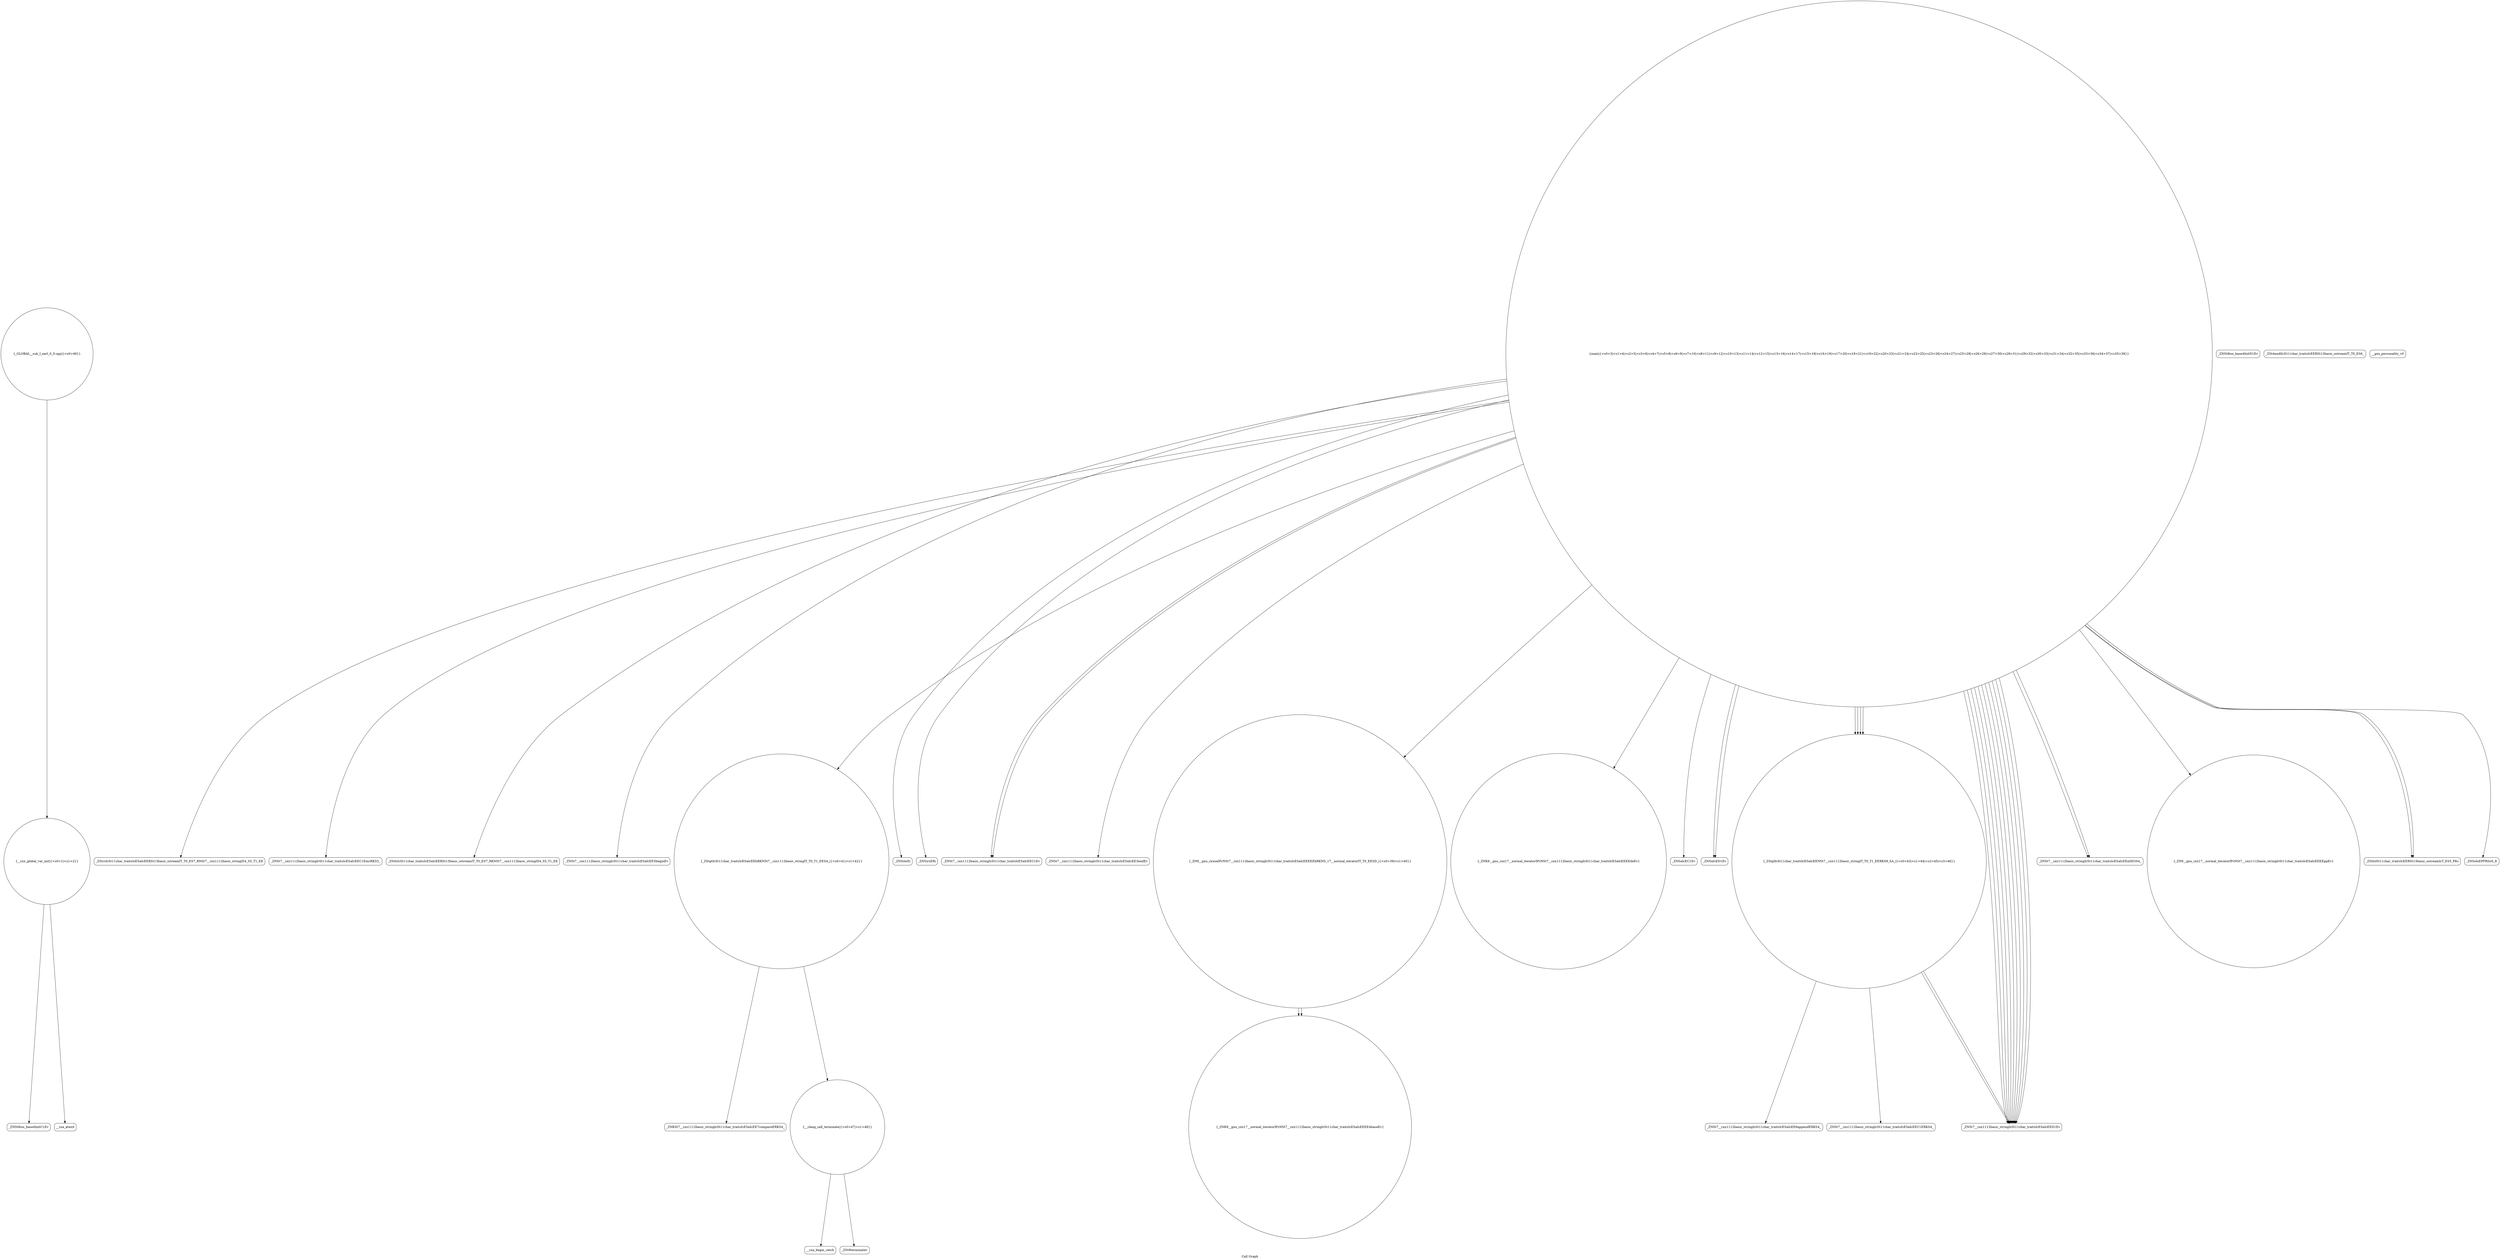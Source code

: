 digraph "Call Graph" {
	label="Call Graph";

	Node0x561bc512e110 [shape=record,shape=circle,label="{__cxx_global_var_init|{<s0>1|<s1>2}}"];
	Node0x561bc512e110:s0 -> Node0x561bc512e190[color=black];
	Node0x561bc512e110:s1 -> Node0x561bc519ff90[color=black];
	Node0x561bc51a0b10 [shape=record,shape=circle,label="{_ZNK9__gnu_cxx17__normal_iteratorIPcNSt7__cxx1112basic_stringIcSt11char_traitsIcESaIcEEEE4baseEv}"];
	Node0x561bc51a0190 [shape=record,shape=Mrecord,label="{_ZStrsIcSt11char_traitsIcESaIcEERSt13basic_istreamIT_T0_ES7_RNSt7__cxx1112basic_stringIS4_S5_T1_EE}"];
	Node0x561bc51a0e90 [shape=record,shape=circle,label="{_GLOBAL__sub_I_earl_0_0.cpp|{<s0>49}}"];
	Node0x561bc51a0e90:s0 -> Node0x561bc512e110[color=black];
	Node0x561bc51a0510 [shape=record,shape=Mrecord,label="{_ZNSt7__cxx1112basic_stringIcSt11char_traitsIcESaIcEEC1EmcRKS3_}"];
	Node0x561bc51a0890 [shape=record,shape=Mrecord,label="{_ZStlsIcSt11char_traitsIcESaIcEERSt13basic_ostreamIT_T0_ES7_RKNSt7__cxx1112basic_stringIS4_S5_T1_EE}"];
	Node0x561bc519ff10 [shape=record,shape=Mrecord,label="{_ZNSt8ios_base4InitD1Ev}"];
	Node0x561bc51a0c10 [shape=record,shape=Mrecord,label="{_ZNSt7__cxx1112basic_stringIcSt11char_traitsIcESaIcEE6appendERKS4_}"];
	Node0x561bc51a0290 [shape=record,shape=Mrecord,label="{_ZNSt7__cxx1112basic_stringIcSt11char_traitsIcESaIcEE5beginEv}"];
	Node0x561bc51a0610 [shape=record,shape=circle,label="{_ZStgtIcSt11char_traitsIcESaIcEEbRKNSt7__cxx1112basic_stringIT_T0_T1_EESA_|{<s0>41|<s1>42}}"];
	Node0x561bc51a0610:s0 -> Node0x561bc51a0c90[color=black];
	Node0x561bc51a0610:s1 -> Node0x561bc51a0d10[color=black];
	Node0x561bc51a0990 [shape=record,shape=Mrecord,label="{_ZNSolsEi}"];
	Node0x561bc51a0010 [shape=record,shape=circle,label="{main|{<s0>3|<s1>4|<s2>5|<s3>6|<s4>7|<s5>8|<s6>9|<s7>10|<s8>11|<s9>12|<s10>13|<s11>14|<s12>15|<s13>16|<s14>17|<s15>18|<s16>19|<s17>20|<s18>21|<s19>22|<s20>23|<s21>24|<s22>25|<s23>26|<s24>27|<s25>28|<s26>29|<s27>30|<s28>31|<s29>32|<s30>33|<s31>34|<s32>35|<s33>36|<s34>37|<s35>38}}"];
	Node0x561bc51a0010:s0 -> Node0x561bc51a0090[color=black];
	Node0x561bc51a0010:s1 -> Node0x561bc51a0110[color=black];
	Node0x561bc51a0010:s2 -> Node0x561bc51a0110[color=black];
	Node0x561bc51a0010:s3 -> Node0x561bc51a0190[color=black];
	Node0x561bc51a0010:s4 -> Node0x561bc51a0290[color=black];
	Node0x561bc51a0010:s5 -> Node0x561bc51a0310[color=black];
	Node0x561bc51a0010:s6 -> Node0x561bc51a0390[color=black];
	Node0x561bc51a0010:s7 -> Node0x561bc51a0410[color=black];
	Node0x561bc51a0010:s8 -> Node0x561bc51a0490[color=black];
	Node0x561bc51a0010:s9 -> Node0x561bc51a0510[color=black];
	Node0x561bc51a0010:s10 -> Node0x561bc51a0590[color=black];
	Node0x561bc51a0010:s11 -> Node0x561bc51a0690[color=black];
	Node0x561bc51a0010:s12 -> Node0x561bc51a0690[color=black];
	Node0x561bc51a0010:s13 -> Node0x561bc51a0610[color=black];
	Node0x561bc51a0010:s14 -> Node0x561bc51a0710[color=black];
	Node0x561bc51a0010:s15 -> Node0x561bc51a0710[color=black];
	Node0x561bc51a0010:s16 -> Node0x561bc51a0690[color=black];
	Node0x561bc51a0010:s17 -> Node0x561bc51a0790[color=black];
	Node0x561bc51a0010:s18 -> Node0x561bc51a0710[color=black];
	Node0x561bc51a0010:s19 -> Node0x561bc51a0590[color=black];
	Node0x561bc51a0010:s20 -> Node0x561bc51a0710[color=black];
	Node0x561bc51a0010:s21 -> Node0x561bc51a0690[color=black];
	Node0x561bc51a0010:s22 -> Node0x561bc51a0790[color=black];
	Node0x561bc51a0010:s23 -> Node0x561bc51a0710[color=black];
	Node0x561bc51a0010:s24 -> Node0x561bc51a0710[color=black];
	Node0x561bc51a0010:s25 -> Node0x561bc51a0810[color=black];
	Node0x561bc51a0010:s26 -> Node0x561bc51a0710[color=black];
	Node0x561bc51a0010:s27 -> Node0x561bc51a0910[color=black];
	Node0x561bc51a0010:s28 -> Node0x561bc51a0990[color=black];
	Node0x561bc51a0010:s29 -> Node0x561bc51a0910[color=black];
	Node0x561bc51a0010:s30 -> Node0x561bc51a0890[color=black];
	Node0x561bc51a0010:s31 -> Node0x561bc51a0a10[color=black];
	Node0x561bc51a0010:s32 -> Node0x561bc51a0710[color=black];
	Node0x561bc51a0010:s33 -> Node0x561bc51a0710[color=black];
	Node0x561bc51a0010:s34 -> Node0x561bc51a0710[color=black];
	Node0x561bc51a0010:s35 -> Node0x561bc51a0710[color=black];
	Node0x561bc51a0d10 [shape=record,shape=circle,label="{__clang_call_terminate|{<s0>47|<s1>48}}"];
	Node0x561bc51a0d10:s0 -> Node0x561bc51a0d90[color=black];
	Node0x561bc51a0d10:s1 -> Node0x561bc51a0e10[color=black];
	Node0x561bc51a0390 [shape=record,shape=circle,label="{_ZN9__gnu_cxxneIPcNSt7__cxx1112basic_stringIcSt11char_traitsIcESaIcEEEEEbRKNS_17__normal_iteratorIT_T0_EESD_|{<s0>39|<s1>40}}"];
	Node0x561bc51a0390:s0 -> Node0x561bc51a0b10[color=black];
	Node0x561bc51a0390:s1 -> Node0x561bc51a0b10[color=black];
	Node0x561bc51a0710 [shape=record,shape=Mrecord,label="{_ZNSt7__cxx1112basic_stringIcSt11char_traitsIcESaIcEED1Ev}"];
	Node0x561bc51a0a90 [shape=record,shape=Mrecord,label="{_ZSt4endlIcSt11char_traitsIcEERSt13basic_ostreamIT_T0_ES6_}"];
	Node0x561bc51a0110 [shape=record,shape=Mrecord,label="{_ZNSt7__cxx1112basic_stringIcSt11char_traitsIcESaIcEEC1Ev}"];
	Node0x561bc51a0e10 [shape=record,shape=Mrecord,label="{_ZSt9terminatev}"];
	Node0x561bc51a0490 [shape=record,shape=Mrecord,label="{_ZNSaIcEC1Ev}"];
	Node0x561bc51a0810 [shape=record,shape=circle,label="{_ZN9__gnu_cxx17__normal_iteratorIPcNSt7__cxx1112basic_stringIcSt11char_traitsIcESaIcEEEEppEv}"];
	Node0x561bc512e190 [shape=record,shape=Mrecord,label="{_ZNSt8ios_base4InitC1Ev}"];
	Node0x561bc51a0b90 [shape=record,shape=Mrecord,label="{_ZNSt7__cxx1112basic_stringIcSt11char_traitsIcESaIcEEC1ERKS4_}"];
	Node0x561bc51a0210 [shape=record,shape=Mrecord,label="{__gxx_personality_v0}"];
	Node0x561bc51a0590 [shape=record,shape=Mrecord,label="{_ZNSaIcED1Ev}"];
	Node0x561bc51a0910 [shape=record,shape=Mrecord,label="{_ZStlsISt11char_traitsIcEERSt13basic_ostreamIcT_ES5_PKc}"];
	Node0x561bc519ff90 [shape=record,shape=Mrecord,label="{__cxa_atexit}"];
	Node0x561bc51a0c90 [shape=record,shape=Mrecord,label="{_ZNKSt7__cxx1112basic_stringIcSt11char_traitsIcESaIcEE7compareERKS4_}"];
	Node0x561bc51a0310 [shape=record,shape=Mrecord,label="{_ZNSt7__cxx1112basic_stringIcSt11char_traitsIcESaIcEE3endEv}"];
	Node0x561bc51a0690 [shape=record,shape=circle,label="{_ZStplIcSt11char_traitsIcESaIcEENSt7__cxx1112basic_stringIT_T0_T1_EERKS8_SA_|{<s0>43|<s1>44|<s2>45|<s3>46}}"];
	Node0x561bc51a0690:s0 -> Node0x561bc51a0b90[color=black];
	Node0x561bc51a0690:s1 -> Node0x561bc51a0c10[color=black];
	Node0x561bc51a0690:s2 -> Node0x561bc51a0710[color=black];
	Node0x561bc51a0690:s3 -> Node0x561bc51a0710[color=black];
	Node0x561bc51a0a10 [shape=record,shape=Mrecord,label="{_ZNSolsEPFRSoS_E}"];
	Node0x561bc51a0090 [shape=record,shape=Mrecord,label="{_ZNSirsERi}"];
	Node0x561bc51a0d90 [shape=record,shape=Mrecord,label="{__cxa_begin_catch}"];
	Node0x561bc51a0410 [shape=record,shape=circle,label="{_ZNK9__gnu_cxx17__normal_iteratorIPcNSt7__cxx1112basic_stringIcSt11char_traitsIcESaIcEEEEdeEv}"];
	Node0x561bc51a0790 [shape=record,shape=Mrecord,label="{_ZNSt7__cxx1112basic_stringIcSt11char_traitsIcESaIcEEaSEOS4_}"];
}

